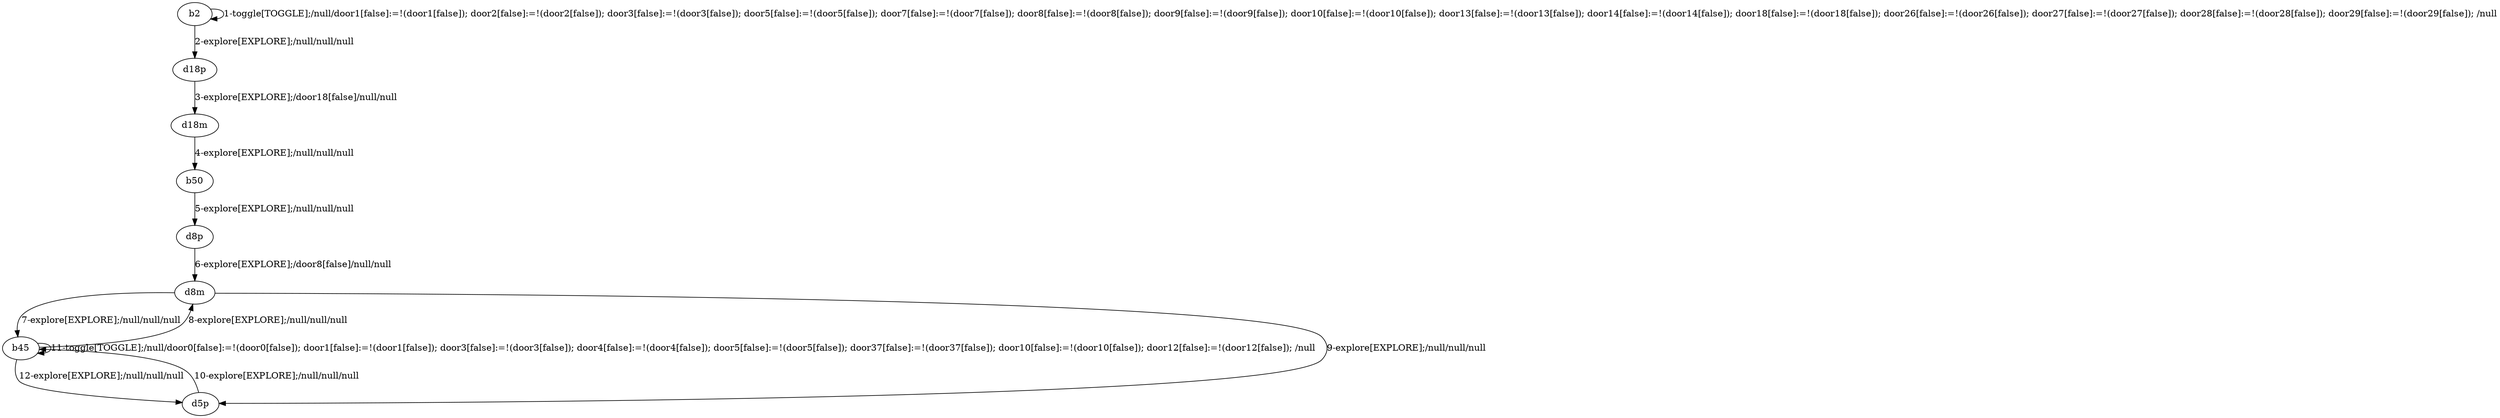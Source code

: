 # Total number of goals covered by this test: 1
# b45 --> d8m

digraph g {
"b2" -> "b2" [label = "1-toggle[TOGGLE];/null/door1[false]:=!(door1[false]); door2[false]:=!(door2[false]); door3[false]:=!(door3[false]); door5[false]:=!(door5[false]); door7[false]:=!(door7[false]); door8[false]:=!(door8[false]); door9[false]:=!(door9[false]); door10[false]:=!(door10[false]); door13[false]:=!(door13[false]); door14[false]:=!(door14[false]); door18[false]:=!(door18[false]); door26[false]:=!(door26[false]); door27[false]:=!(door27[false]); door28[false]:=!(door28[false]); door29[false]:=!(door29[false]); /null"];
"b2" -> "d18p" [label = "2-explore[EXPLORE];/null/null/null"];
"d18p" -> "d18m" [label = "3-explore[EXPLORE];/door18[false]/null/null"];
"d18m" -> "b50" [label = "4-explore[EXPLORE];/null/null/null"];
"b50" -> "d8p" [label = "5-explore[EXPLORE];/null/null/null"];
"d8p" -> "d8m" [label = "6-explore[EXPLORE];/door8[false]/null/null"];
"d8m" -> "b45" [label = "7-explore[EXPLORE];/null/null/null"];
"b45" -> "d8m" [label = "8-explore[EXPLORE];/null/null/null"];
"d8m" -> "d5p" [label = "9-explore[EXPLORE];/null/null/null"];
"d5p" -> "b45" [label = "10-explore[EXPLORE];/null/null/null"];
"b45" -> "b45" [label = "11-toggle[TOGGLE];/null/door0[false]:=!(door0[false]); door1[false]:=!(door1[false]); door3[false]:=!(door3[false]); door4[false]:=!(door4[false]); door5[false]:=!(door5[false]); door37[false]:=!(door37[false]); door10[false]:=!(door10[false]); door12[false]:=!(door12[false]); /null"];
"b45" -> "d5p" [label = "12-explore[EXPLORE];/null/null/null"];
}